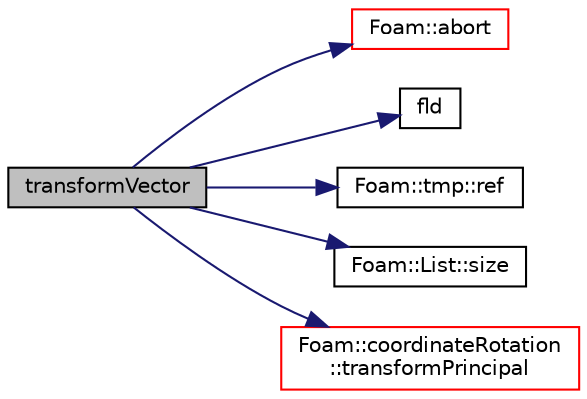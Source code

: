 digraph "transformVector"
{
  bgcolor="transparent";
  edge [fontname="Helvetica",fontsize="10",labelfontname="Helvetica",labelfontsize="10"];
  node [fontname="Helvetica",fontsize="10",shape=record];
  rankdir="LR";
  Node1682 [label="transformVector",height=0.2,width=0.4,color="black", fillcolor="grey75", style="filled", fontcolor="black"];
  Node1682 -> Node1683 [color="midnightblue",fontsize="10",style="solid",fontname="Helvetica"];
  Node1683 [label="Foam::abort",height=0.2,width=0.4,color="red",URL="$a21851.html#a447107a607d03e417307c203fa5fb44b"];
  Node1682 -> Node1728 [color="midnightblue",fontsize="10",style="solid",fontname="Helvetica"];
  Node1728 [label="fld",height=0.2,width=0.4,color="black",URL="$a19337.html#a378472d1f8b33eeefbda63a947476c8c"];
  Node1682 -> Node1729 [color="midnightblue",fontsize="10",style="solid",fontname="Helvetica"];
  Node1729 [label="Foam::tmp::ref",height=0.2,width=0.4,color="black",URL="$a27077.html#aeaf81e641282874cef07f5b808efc83b",tooltip="Return non-const reference or generate a fatal error. "];
  Node1682 -> Node1730 [color="midnightblue",fontsize="10",style="solid",fontname="Helvetica"];
  Node1730 [label="Foam::List::size",height=0.2,width=0.4,color="black",URL="$a26833.html#a8a5f6fa29bd4b500caf186f60245b384",tooltip="Override size to be inconsistent with allocated storage. "];
  Node1682 -> Node1731 [color="midnightblue",fontsize="10",style="solid",fontname="Helvetica"];
  Node1731 [label="Foam::coordinateRotation\l::transformPrincipal",height=0.2,width=0.4,color="red",URL="$a26125.html#a1fa4ae5c1ba98ba2bab434d99e2e5cbc",tooltip="Transform principal. "];
}
